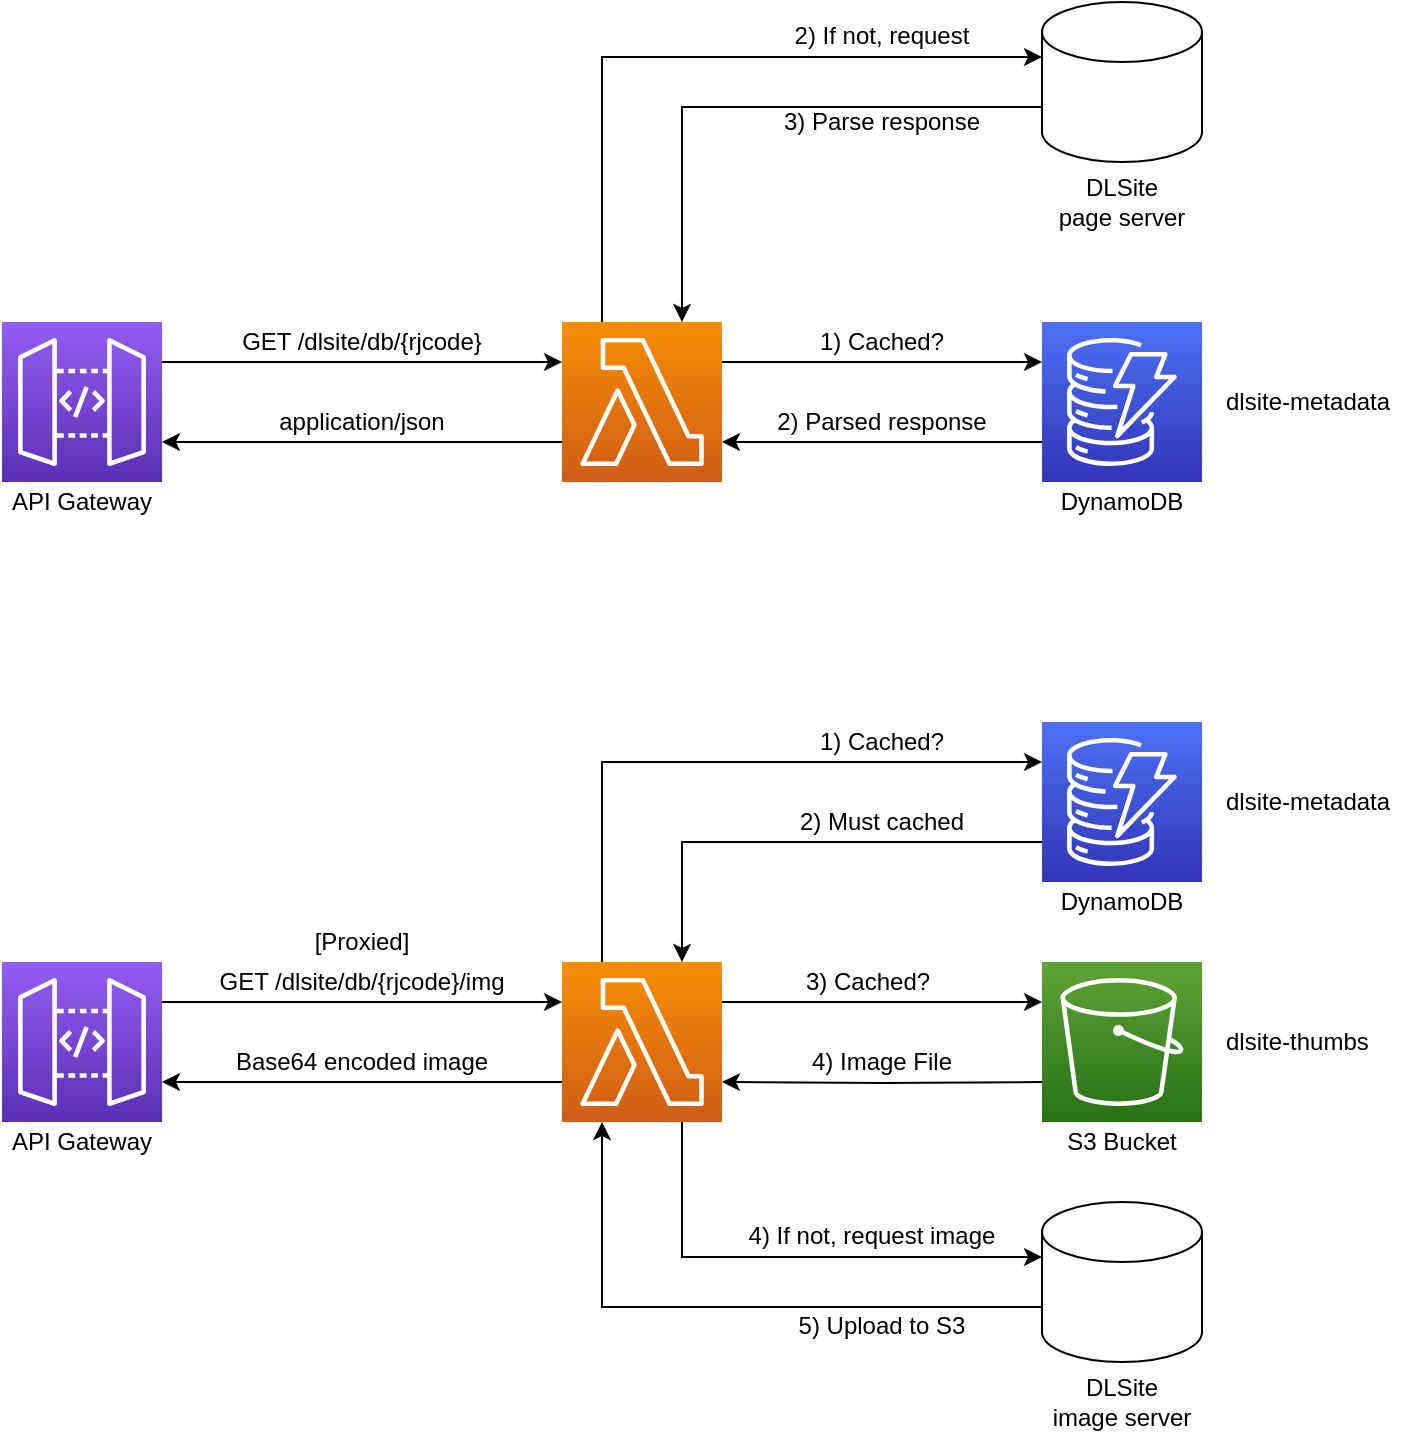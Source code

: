 <mxfile>
    <diagram id="SaCs5MXDzZbjWRGtw5fQ" name="Page-1">
        <mxGraphModel dx="1066" dy="707" grid="1" gridSize="10" guides="1" tooltips="1" connect="1" arrows="1" fold="1" page="1" pageScale="1" pageWidth="827" pageHeight="1169" math="0" shadow="0">
            <root>
                <mxCell id="0"/>
                <mxCell id="1" parent="0"/>
                <mxCell id="SQ8PrBciod31dFZo6pQW-130" style="edgeStyle=orthogonalEdgeStyle;rounded=0;orthogonalLoop=1;jettySize=auto;html=1;exitX=0;exitY=0.75;exitDx=0;exitDy=0;exitPerimeter=0;entryX=1;entryY=0.75;entryDx=0;entryDy=0;entryPerimeter=0;startArrow=none;startFill=0;endArrow=classic;endFill=1;" parent="1" target="SQ8PrBciod31dFZo6pQW-5" edge="1">
                    <mxGeometry relative="1" as="geometry">
                        <mxPoint x="600" y="740" as="sourcePoint"/>
                    </mxGeometry>
                </mxCell>
                <mxCell id="SQ8PrBciod31dFZo6pQW-108" style="edgeStyle=orthogonalEdgeStyle;rounded=0;orthogonalLoop=1;jettySize=auto;html=1;exitX=1;exitY=0.25;exitDx=0;exitDy=0;exitPerimeter=0;entryX=0;entryY=0.25;entryDx=0;entryDy=0;entryPerimeter=0;startArrow=none;startFill=0;endArrow=classic;endFill=1;" parent="1" source="SQ8PrBciod31dFZo6pQW-2" target="SQ8PrBciod31dFZo6pQW-4" edge="1">
                    <mxGeometry relative="1" as="geometry"/>
                </mxCell>
                <mxCell id="SQ8PrBciod31dFZo6pQW-2" value="" style="points=[[0,0,0],[0.25,0,0],[0.5,0,0],[0.75,0,0],[1,0,0],[0,1,0],[0.25,1,0],[0.5,1,0],[0.75,1,0],[1,1,0],[0,0.25,0],[0,0.5,0],[0,0.75,0],[1,0.25,0],[1,0.5,0],[1,0.75,0]];outlineConnect=0;fontColor=#232F3E;gradientColor=#945DF2;gradientDirection=north;fillColor=#5A30B5;strokeColor=#ffffff;dashed=0;verticalLabelPosition=bottom;verticalAlign=top;align=center;html=1;fontSize=12;fontStyle=0;aspect=fixed;shape=mxgraph.aws4.resourceIcon;resIcon=mxgraph.aws4.api_gateway;" parent="1" vertex="1">
                    <mxGeometry x="80" y="360" width="80" height="80" as="geometry"/>
                </mxCell>
                <mxCell id="SQ8PrBciod31dFZo6pQW-34" style="edgeStyle=orthogonalEdgeStyle;rounded=0;orthogonalLoop=1;jettySize=auto;html=1;exitX=0;exitY=0.75;exitDx=0;exitDy=0;exitPerimeter=0;entryX=1;entryY=0.75;entryDx=0;entryDy=0;entryPerimeter=0;" parent="1" source="SQ8PrBciod31dFZo6pQW-3" target="SQ8PrBciod31dFZo6pQW-4" edge="1">
                    <mxGeometry relative="1" as="geometry"/>
                </mxCell>
                <mxCell id="SQ8PrBciod31dFZo6pQW-3" value="" style="points=[[0,0,0],[0.25,0,0],[0.5,0,0],[0.75,0,0],[1,0,0],[0,1,0],[0.25,1,0],[0.5,1,0],[0.75,1,0],[1,1,0],[0,0.25,0],[0,0.5,0],[0,0.75,0],[1,0.25,0],[1,0.5,0],[1,0.75,0]];outlineConnect=0;fontColor=#232F3E;gradientColor=#4D72F3;gradientDirection=north;fillColor=#3334B9;strokeColor=#ffffff;dashed=0;verticalLabelPosition=bottom;verticalAlign=top;align=center;html=1;fontSize=12;fontStyle=0;aspect=fixed;shape=mxgraph.aws4.resourceIcon;resIcon=mxgraph.aws4.dynamodb;" parent="1" vertex="1">
                    <mxGeometry x="600" y="360" width="80" height="80" as="geometry"/>
                </mxCell>
                <mxCell id="SQ8PrBciod31dFZo6pQW-109" style="edgeStyle=orthogonalEdgeStyle;rounded=0;orthogonalLoop=1;jettySize=auto;html=1;exitX=0;exitY=0.75;exitDx=0;exitDy=0;exitPerimeter=0;entryX=1;entryY=0.75;entryDx=0;entryDy=0;entryPerimeter=0;startArrow=none;startFill=0;endArrow=classic;endFill=1;" parent="1" source="SQ8PrBciod31dFZo6pQW-4" target="SQ8PrBciod31dFZo6pQW-2" edge="1">
                    <mxGeometry relative="1" as="geometry"/>
                </mxCell>
                <mxCell id="SQ8PrBciod31dFZo6pQW-116" style="edgeStyle=orthogonalEdgeStyle;rounded=0;orthogonalLoop=1;jettySize=auto;html=1;exitX=0.25;exitY=0;exitDx=0;exitDy=0;exitPerimeter=0;entryX=0;entryY=0;entryDx=0;entryDy=27.5;entryPerimeter=0;startArrow=none;startFill=0;endArrow=classic;endFill=1;" parent="1" source="SQ8PrBciod31dFZo6pQW-4" target="SQ8PrBciod31dFZo6pQW-111" edge="1">
                    <mxGeometry relative="1" as="geometry"/>
                </mxCell>
                <mxCell id="SQ8PrBciod31dFZo6pQW-4" value="" style="points=[[0,0,0],[0.25,0,0],[0.5,0,0],[0.75,0,0],[1,0,0],[0,1,0],[0.25,1,0],[0.5,1,0],[0.75,1,0],[1,1,0],[0,0.25,0],[0,0.5,0],[0,0.75,0],[1,0.25,0],[1,0.5,0],[1,0.75,0]];outlineConnect=0;fontColor=#232F3E;gradientColor=#F78E04;gradientDirection=north;fillColor=#D05C17;strokeColor=#ffffff;dashed=0;verticalLabelPosition=bottom;verticalAlign=top;align=center;html=1;fontSize=12;fontStyle=0;aspect=fixed;shape=mxgraph.aws4.resourceIcon;resIcon=mxgraph.aws4.lambda;" parent="1" vertex="1">
                    <mxGeometry x="360" y="360" width="80" height="80" as="geometry"/>
                </mxCell>
                <mxCell id="SQ8PrBciod31dFZo6pQW-121" style="edgeStyle=orthogonalEdgeStyle;rounded=0;orthogonalLoop=1;jettySize=auto;html=1;exitX=0;exitY=0.75;exitDx=0;exitDy=0;exitPerimeter=0;entryX=1;entryY=0.75;entryDx=0;entryDy=0;entryPerimeter=0;startArrow=none;startFill=0;endArrow=classic;endFill=1;" parent="1" source="SQ8PrBciod31dFZo6pQW-5" target="SQ8PrBciod31dFZo6pQW-107" edge="1">
                    <mxGeometry relative="1" as="geometry"/>
                </mxCell>
                <mxCell id="SQ8PrBciod31dFZo6pQW-125" style="edgeStyle=orthogonalEdgeStyle;rounded=0;orthogonalLoop=1;jettySize=auto;html=1;exitX=0.25;exitY=0;exitDx=0;exitDy=0;exitPerimeter=0;entryX=0;entryY=0.25;entryDx=0;entryDy=0;entryPerimeter=0;startArrow=none;startFill=0;endArrow=classic;endFill=1;" parent="1" source="SQ8PrBciod31dFZo6pQW-5" target="SQ8PrBciod31dFZo6pQW-106" edge="1">
                    <mxGeometry relative="1" as="geometry"/>
                </mxCell>
                <mxCell id="SQ8PrBciod31dFZo6pQW-129" style="edgeStyle=orthogonalEdgeStyle;rounded=0;orthogonalLoop=1;jettySize=auto;html=1;exitX=1;exitY=0.25;exitDx=0;exitDy=0;exitPerimeter=0;entryX=0;entryY=0.25;entryDx=0;entryDy=0;entryPerimeter=0;startArrow=none;startFill=0;endArrow=classic;endFill=1;" parent="1" source="SQ8PrBciod31dFZo6pQW-5" edge="1">
                    <mxGeometry relative="1" as="geometry">
                        <mxPoint x="600" y="700" as="targetPoint"/>
                    </mxGeometry>
                </mxCell>
                <mxCell id="SQ8PrBciod31dFZo6pQW-133" style="edgeStyle=orthogonalEdgeStyle;rounded=0;orthogonalLoop=1;jettySize=auto;html=1;exitX=0.75;exitY=1;exitDx=0;exitDy=0;exitPerimeter=0;entryX=0;entryY=0;entryDx=0;entryDy=27.5;entryPerimeter=0;startArrow=none;startFill=0;endArrow=classic;endFill=1;" parent="1" source="SQ8PrBciod31dFZo6pQW-5" target="SQ8PrBciod31dFZo6pQW-132" edge="1">
                    <mxGeometry relative="1" as="geometry"/>
                </mxCell>
                <mxCell id="SQ8PrBciod31dFZo6pQW-5" value="" style="points=[[0,0,0],[0.25,0,0],[0.5,0,0],[0.75,0,0],[1,0,0],[0,1,0],[0.25,1,0],[0.5,1,0],[0.75,1,0],[1,1,0],[0,0.25,0],[0,0.5,0],[0,0.75,0],[1,0.25,0],[1,0.5,0],[1,0.75,0]];outlineConnect=0;fontColor=#232F3E;gradientColor=#F78E04;gradientDirection=north;fillColor=#D05C17;strokeColor=#ffffff;dashed=0;verticalLabelPosition=bottom;verticalAlign=top;align=center;html=1;fontSize=12;fontStyle=0;aspect=fixed;shape=mxgraph.aws4.resourceIcon;resIcon=mxgraph.aws4.lambda;" parent="1" vertex="1">
                    <mxGeometry x="360" y="680" width="80" height="80" as="geometry"/>
                </mxCell>
                <mxCell id="SQ8PrBciod31dFZo6pQW-6" value="API Gateway" style="text;html=1;strokeColor=none;fillColor=none;align=center;verticalAlign=middle;whiteSpace=wrap;rounded=0;" parent="1" vertex="1">
                    <mxGeometry x="80" y="440" width="80" height="20" as="geometry"/>
                </mxCell>
                <mxCell id="SQ8PrBciod31dFZo6pQW-10" value="GET /dlsite/db/{rjcode}" style="text;html=1;strokeColor=none;fillColor=none;align=center;verticalAlign=middle;whiteSpace=wrap;rounded=0;" parent="1" vertex="1">
                    <mxGeometry x="190" y="360" width="140" height="20" as="geometry"/>
                </mxCell>
                <mxCell id="SQ8PrBciod31dFZo6pQW-30" value="" style="endArrow=classic;html=1;exitX=1;exitY=0.25;exitDx=0;exitDy=0;exitPerimeter=0;entryX=0;entryY=0.25;entryDx=0;entryDy=0;entryPerimeter=0;" parent="1" source="SQ8PrBciod31dFZo6pQW-4" target="SQ8PrBciod31dFZo6pQW-3" edge="1">
                    <mxGeometry width="50" height="50" relative="1" as="geometry">
                        <mxPoint x="570" y="380" as="sourcePoint"/>
                        <mxPoint x="620" y="330" as="targetPoint"/>
                    </mxGeometry>
                </mxCell>
                <mxCell id="SQ8PrBciod31dFZo6pQW-32" value="1) Cached?" style="text;html=1;strokeColor=none;fillColor=none;align=center;verticalAlign=middle;whiteSpace=wrap;rounded=0;" parent="1" vertex="1">
                    <mxGeometry x="460" y="360" width="120" height="20" as="geometry"/>
                </mxCell>
                <mxCell id="SQ8PrBciod31dFZo6pQW-35" value="2) Parsed response" style="text;html=1;strokeColor=none;fillColor=none;align=center;verticalAlign=middle;whiteSpace=wrap;rounded=0;" parent="1" vertex="1">
                    <mxGeometry x="460" y="400" width="120" height="20" as="geometry"/>
                </mxCell>
                <mxCell id="SQ8PrBciod31dFZo6pQW-53" value="3) Cached?" style="text;html=1;strokeColor=none;fillColor=none;align=left;verticalAlign=middle;whiteSpace=wrap;rounded=0;" parent="1" vertex="1">
                    <mxGeometry x="480" y="680" width="80" height="20" as="geometry"/>
                </mxCell>
                <mxCell id="SQ8PrBciod31dFZo6pQW-98" value="DLSite&lt;br&gt;page server" style="text;html=1;strokeColor=none;fillColor=none;align=center;verticalAlign=middle;whiteSpace=wrap;rounded=0;" parent="1" vertex="1">
                    <mxGeometry x="600" y="280" width="80" height="40" as="geometry"/>
                </mxCell>
                <mxCell id="SQ8PrBciod31dFZo6pQW-99" value="DLSite&lt;br&gt;image server" style="text;html=1;strokeColor=none;fillColor=none;align=center;verticalAlign=middle;whiteSpace=wrap;rounded=0;" parent="1" vertex="1">
                    <mxGeometry x="600" y="880" width="80" height="40" as="geometry"/>
                </mxCell>
                <mxCell id="SQ8PrBciod31dFZo6pQW-127" style="edgeStyle=orthogonalEdgeStyle;rounded=0;orthogonalLoop=1;jettySize=auto;html=1;exitX=0;exitY=0.75;exitDx=0;exitDy=0;exitPerimeter=0;entryX=0.75;entryY=0;entryDx=0;entryDy=0;entryPerimeter=0;startArrow=none;startFill=0;endArrow=classic;endFill=1;" parent="1" source="SQ8PrBciod31dFZo6pQW-106" target="SQ8PrBciod31dFZo6pQW-5" edge="1">
                    <mxGeometry relative="1" as="geometry"/>
                </mxCell>
                <mxCell id="SQ8PrBciod31dFZo6pQW-106" value="" style="points=[[0,0,0],[0.25,0,0],[0.5,0,0],[0.75,0,0],[1,0,0],[0,1,0],[0.25,1,0],[0.5,1,0],[0.75,1,0],[1,1,0],[0,0.25,0],[0,0.5,0],[0,0.75,0],[1,0.25,0],[1,0.5,0],[1,0.75,0]];outlineConnect=0;fontColor=#232F3E;gradientColor=#4D72F3;gradientDirection=north;fillColor=#3334B9;strokeColor=#ffffff;dashed=0;verticalLabelPosition=bottom;verticalAlign=top;align=center;html=1;fontSize=12;fontStyle=0;aspect=fixed;shape=mxgraph.aws4.resourceIcon;resIcon=mxgraph.aws4.dynamodb;" parent="1" vertex="1">
                    <mxGeometry x="600" y="560" width="80" height="80" as="geometry"/>
                </mxCell>
                <mxCell id="SQ8PrBciod31dFZo6pQW-120" style="edgeStyle=orthogonalEdgeStyle;rounded=0;orthogonalLoop=1;jettySize=auto;html=1;exitX=1;exitY=0.25;exitDx=0;exitDy=0;exitPerimeter=0;entryX=0;entryY=0.25;entryDx=0;entryDy=0;entryPerimeter=0;startArrow=none;startFill=0;endArrow=classic;endFill=1;" parent="1" source="SQ8PrBciod31dFZo6pQW-107" target="SQ8PrBciod31dFZo6pQW-5" edge="1">
                    <mxGeometry relative="1" as="geometry"/>
                </mxCell>
                <mxCell id="SQ8PrBciod31dFZo6pQW-107" value="" style="points=[[0,0,0],[0.25,0,0],[0.5,0,0],[0.75,0,0],[1,0,0],[0,1,0],[0.25,1,0],[0.5,1,0],[0.75,1,0],[1,1,0],[0,0.25,0],[0,0.5,0],[0,0.75,0],[1,0.25,0],[1,0.5,0],[1,0.75,0]];outlineConnect=0;fontColor=#232F3E;gradientColor=#945DF2;gradientDirection=north;fillColor=#5A30B5;strokeColor=#ffffff;dashed=0;verticalLabelPosition=bottom;verticalAlign=top;align=center;html=1;fontSize=12;fontStyle=0;aspect=fixed;shape=mxgraph.aws4.resourceIcon;resIcon=mxgraph.aws4.api_gateway;" parent="1" vertex="1">
                    <mxGeometry x="80" y="680" width="80" height="80" as="geometry"/>
                </mxCell>
                <mxCell id="SQ8PrBciod31dFZo6pQW-110" value="application/json" style="text;html=1;strokeColor=none;fillColor=none;align=center;verticalAlign=middle;whiteSpace=wrap;rounded=0;" parent="1" vertex="1">
                    <mxGeometry x="190" y="400" width="140" height="20" as="geometry"/>
                </mxCell>
                <mxCell id="SQ8PrBciod31dFZo6pQW-118" style="edgeStyle=orthogonalEdgeStyle;rounded=0;orthogonalLoop=1;jettySize=auto;html=1;exitX=0;exitY=0;exitDx=0;exitDy=52.5;exitPerimeter=0;entryX=0.75;entryY=0;entryDx=0;entryDy=0;entryPerimeter=0;startArrow=none;startFill=0;endArrow=classic;endFill=1;" parent="1" source="SQ8PrBciod31dFZo6pQW-111" target="SQ8PrBciod31dFZo6pQW-4" edge="1">
                    <mxGeometry relative="1" as="geometry"/>
                </mxCell>
                <mxCell id="SQ8PrBciod31dFZo6pQW-111" value="" style="shape=cylinder3;whiteSpace=wrap;html=1;boundedLbl=1;backgroundOutline=1;size=15;align=center;" parent="1" vertex="1">
                    <mxGeometry x="600" y="200" width="80" height="80" as="geometry"/>
                </mxCell>
                <mxCell id="SQ8PrBciod31dFZo6pQW-115" value="2) If not, request" style="text;html=1;strokeColor=none;fillColor=none;align=center;verticalAlign=middle;whiteSpace=wrap;rounded=0;" parent="1" vertex="1">
                    <mxGeometry x="460" y="207" width="120" height="20" as="geometry"/>
                </mxCell>
                <mxCell id="SQ8PrBciod31dFZo6pQW-117" value="3) Parse response" style="text;html=1;strokeColor=none;fillColor=none;align=center;verticalAlign=middle;whiteSpace=wrap;rounded=0;" parent="1" vertex="1">
                    <mxGeometry x="460" y="250" width="120" height="20" as="geometry"/>
                </mxCell>
                <mxCell id="SQ8PrBciod31dFZo6pQW-122" value="GET /dlsite/db/{rjcode}/img" style="text;html=1;strokeColor=none;fillColor=none;align=center;verticalAlign=middle;whiteSpace=wrap;rounded=0;" parent="1" vertex="1">
                    <mxGeometry x="180" y="680" width="160" height="20" as="geometry"/>
                </mxCell>
                <mxCell id="SQ8PrBciod31dFZo6pQW-123" value="Base64 encoded image" style="text;html=1;strokeColor=none;fillColor=none;align=center;verticalAlign=middle;whiteSpace=wrap;rounded=0;" parent="1" vertex="1">
                    <mxGeometry x="180" y="720" width="160" height="20" as="geometry"/>
                </mxCell>
                <mxCell id="SQ8PrBciod31dFZo6pQW-126" value="1) Cached?" style="text;html=1;strokeColor=none;fillColor=none;align=center;verticalAlign=middle;whiteSpace=wrap;rounded=0;" parent="1" vertex="1">
                    <mxGeometry x="460" y="560" width="120" height="20" as="geometry"/>
                </mxCell>
                <mxCell id="SQ8PrBciod31dFZo6pQW-128" value="2) Must cached" style="text;html=1;strokeColor=none;fillColor=none;align=center;verticalAlign=middle;whiteSpace=wrap;rounded=0;" parent="1" vertex="1">
                    <mxGeometry x="460" y="600" width="120" height="20" as="geometry"/>
                </mxCell>
                <mxCell id="SQ8PrBciod31dFZo6pQW-131" value="4) Image File" style="text;html=1;strokeColor=none;fillColor=none;align=center;verticalAlign=middle;whiteSpace=wrap;rounded=0;" parent="1" vertex="1">
                    <mxGeometry x="460" y="720" width="120" height="20" as="geometry"/>
                </mxCell>
                <mxCell id="SQ8PrBciod31dFZo6pQW-134" style="edgeStyle=orthogonalEdgeStyle;rounded=0;orthogonalLoop=1;jettySize=auto;html=1;exitX=0;exitY=0;exitDx=0;exitDy=52.5;exitPerimeter=0;entryX=0.25;entryY=1;entryDx=0;entryDy=0;entryPerimeter=0;startArrow=none;startFill=0;endArrow=classic;endFill=1;" parent="1" source="SQ8PrBciod31dFZo6pQW-132" target="SQ8PrBciod31dFZo6pQW-5" edge="1">
                    <mxGeometry relative="1" as="geometry"/>
                </mxCell>
                <mxCell id="SQ8PrBciod31dFZo6pQW-132" value="" style="shape=cylinder3;whiteSpace=wrap;html=1;boundedLbl=1;backgroundOutline=1;size=15;align=center;" parent="1" vertex="1">
                    <mxGeometry x="600" y="800" width="80" height="80" as="geometry"/>
                </mxCell>
                <mxCell id="SQ8PrBciod31dFZo6pQW-135" value="4) If not, request image" style="text;html=1;strokeColor=none;fillColor=none;align=center;verticalAlign=middle;whiteSpace=wrap;rounded=0;" parent="1" vertex="1">
                    <mxGeometry x="450" y="807" width="130" height="20" as="geometry"/>
                </mxCell>
                <mxCell id="SQ8PrBciod31dFZo6pQW-136" value="5) Upload to S3" style="text;html=1;strokeColor=none;fillColor=none;align=center;verticalAlign=middle;whiteSpace=wrap;rounded=0;" parent="1" vertex="1">
                    <mxGeometry x="455" y="852" width="130" height="20" as="geometry"/>
                </mxCell>
                <mxCell id="SQ8PrBciod31dFZo6pQW-137" value="API Gateway" style="text;html=1;strokeColor=none;fillColor=none;align=center;verticalAlign=middle;whiteSpace=wrap;rounded=0;" parent="1" vertex="1">
                    <mxGeometry x="80" y="760" width="80" height="20" as="geometry"/>
                </mxCell>
                <mxCell id="SQ8PrBciod31dFZo6pQW-138" value="DynamoDB" style="text;html=1;strokeColor=none;fillColor=none;align=center;verticalAlign=middle;whiteSpace=wrap;rounded=0;" parent="1" vertex="1">
                    <mxGeometry x="600" y="440" width="80" height="20" as="geometry"/>
                </mxCell>
                <mxCell id="SQ8PrBciod31dFZo6pQW-139" value="S3 Bucket" style="text;html=1;strokeColor=none;fillColor=none;align=center;verticalAlign=middle;whiteSpace=wrap;rounded=0;" parent="1" vertex="1">
                    <mxGeometry x="600" y="760" width="80" height="20" as="geometry"/>
                </mxCell>
                <mxCell id="SQ8PrBciod31dFZo6pQW-140" value="DynamoDB" style="text;html=1;strokeColor=none;fillColor=none;align=center;verticalAlign=middle;whiteSpace=wrap;rounded=0;" parent="1" vertex="1">
                    <mxGeometry x="600" y="640" width="80" height="20" as="geometry"/>
                </mxCell>
                <mxCell id="SQ8PrBciod31dFZo6pQW-141" value="" style="points=[[0,0,0],[0.25,0,0],[0.5,0,0],[0.75,0,0],[1,0,0],[0,1,0],[0.25,1,0],[0.5,1,0],[0.75,1,0],[1,1,0],[0,0.25,0],[0,0.5,0],[0,0.75,0],[1,0.25,0],[1,0.5,0],[1,0.75,0]];outlineConnect=0;fontColor=#232F3E;gradientColor=#60A337;gradientDirection=north;fillColor=#277116;strokeColor=#ffffff;dashed=0;verticalLabelPosition=bottom;verticalAlign=top;align=center;html=1;fontSize=12;fontStyle=0;aspect=fixed;shape=mxgraph.aws4.resourceIcon;resIcon=mxgraph.aws4.s3;" parent="1" vertex="1">
                    <mxGeometry x="600" y="680" width="80" height="80" as="geometry"/>
                </mxCell>
                <mxCell id="3" value="dlsite-metadata" style="text;html=1;align=left;verticalAlign=middle;resizable=0;points=[];autosize=1;strokeColor=none;" parent="1" vertex="1">
                    <mxGeometry x="690" y="390" width="100" height="20" as="geometry"/>
                </mxCell>
                <mxCell id="4" value="dlsite-metadata" style="text;html=1;align=left;verticalAlign=middle;resizable=0;points=[];autosize=1;strokeColor=none;" parent="1" vertex="1">
                    <mxGeometry x="690" y="590" width="100" height="20" as="geometry"/>
                </mxCell>
                <mxCell id="5" value="dlsite-thumbs" style="text;html=1;align=left;verticalAlign=middle;resizable=0;points=[];autosize=1;strokeColor=none;" parent="1" vertex="1">
                    <mxGeometry x="690" y="710" width="90" height="20" as="geometry"/>
                </mxCell>
                <mxCell id="6" value="[Proxied]" style="text;html=1;strokeColor=none;fillColor=none;align=center;verticalAlign=middle;whiteSpace=wrap;rounded=0;" parent="1" vertex="1">
                    <mxGeometry x="180" y="660" width="160" height="20" as="geometry"/>
                </mxCell>
            </root>
        </mxGraphModel>
    </diagram>
</mxfile>